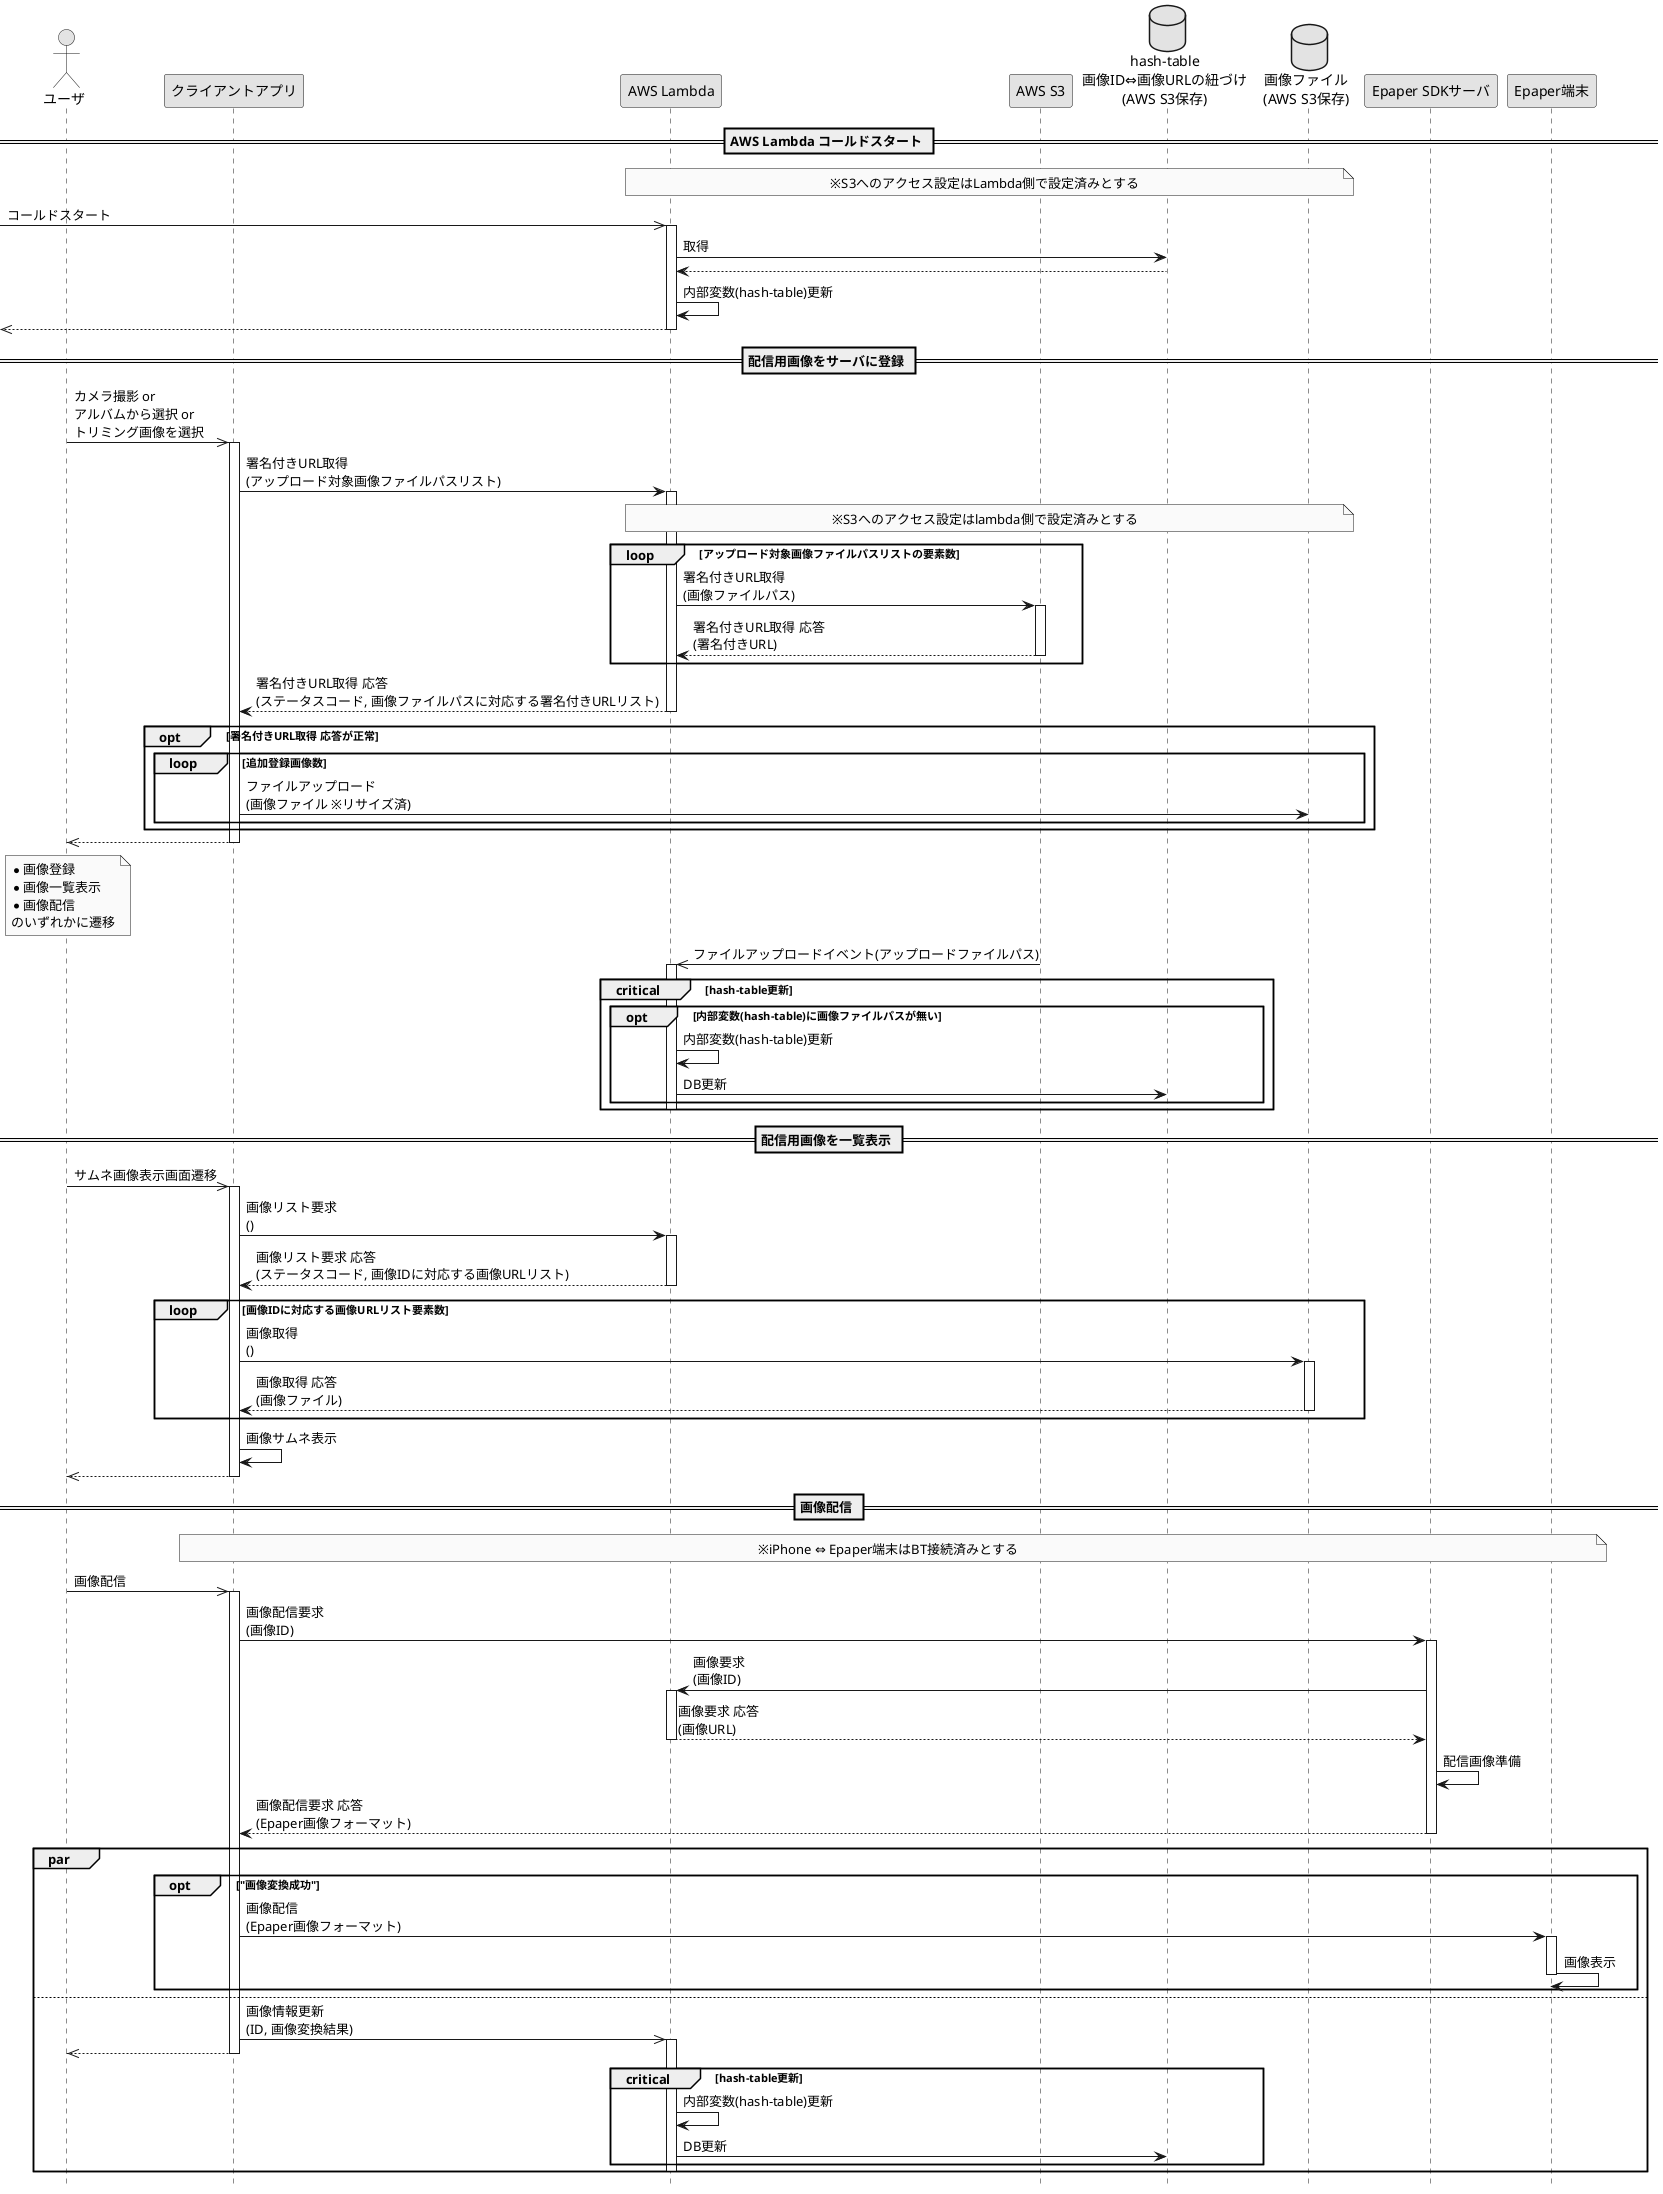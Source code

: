 @startuml ESLアプリサーバシーケンス図
skinparam Monochrome true
hide footbox

actor "ユーザ" as user
participant "クライアントアプリ" as cltapp
participant "AWS Lambda" as aws_lambda
participant "AWS S3" as aws_s3
database "hash-table\n画像ID⇔画像URLの紐づけ\n(AWS S3保存)" as hash_table
database "画像ファイル\n(AWS S3保存)" as imageDatas
participant "Epaper SDKサーバ" as sdksrv
participant "Epaper端末" as epaper

== AWS Lambda コールドスタート ==
note over aws_lambda, imageDatas
    ※S3へのアクセス設定はLambda側で設定済みとする
end note
[->>aws_lambda ++ : コールドスタート
aws_lambda -> hash_table : 取得
aws_lambda <-- hash_table
aws_lambda -> aws_lambda : 内部変数(hash-table)更新
[<<--aws_lambda --

== 配信用画像をサーバに登録 ==
user ->> cltapp ++ : カメラ撮影 or\nアルバムから選択 or\nトリミング画像を選択
cltapp -> aws_lambda ++ : 署名付きURL取得\n(アップロード対象画像ファイルパスリスト)

note over aws_lambda, imageDatas
    ※S3へのアクセス設定はlambda側で設定済みとする
end note
loop アップロード対象画像ファイルパスリストの要素数
    aws_lambda -> aws_s3 ++ : 署名付きURL取得\n(画像ファイルパス)
    aws_lambda <-- aws_s3 -- : 署名付きURL取得 応答\n(署名付きURL)
end
cltapp <-- aws_lambda -- : 署名付きURL取得 応答\n(ステータスコード, 画像ファイルパスに対応する署名付きURLリスト)

opt 署名付きURL取得 応答が正常
    loop 追加登録画像数
        cltapp -> imageDatas : ファイルアップロード\n(画像ファイル ※リサイズ済)
    end
end
user <<-- cltapp --
note over user
    * 画像登録
    * 画像一覧表示
    * 画像配信
    のいずれかに遷移
end note

aws_s3 ->> aws_lambda ++ : ファイルアップロードイベント(アップロードファイルパス)
critical hash-table更新
    opt 内部変数(hash-table)に画像ファイルパスが無い
        aws_lambda -> aws_lambda : 内部変数(hash-table)更新
        aws_lambda -> hash_table : DB更新
    end
deactivate aws_lambda
end


== 配信用画像を一覧表示 ==
user ->> cltapp ++ : サムネ画像表示画面遷移
cltapp -> aws_lambda ++ : 画像リスト要求\n()
cltapp <-- aws_lambda -- : 画像リスト要求 応答\n(ステータスコード, 画像IDに対応する画像URLリスト)
loop 画像IDに対応する画像URLリスト要素数
    cltapp -> imageDatas ++ : 画像取得\n()
    cltapp <-- imageDatas -- : 画像取得 応答\n(画像ファイル)
end
cltapp -> cltapp : 画像サムネ表示
user <<-- cltapp --


== 画像配信 ==
note over cltapp, epaper
    ※iPhone ⇔ Epaper端末はBT接続済みとする
end note
user ->> cltapp ++ : 画像配信
cltapp -> sdksrv ++ : 画像配信要求\n(画像ID)
sdksrv -> aws_lambda ++ : 画像要求\n(画像ID)
sdksrv <-- aws_lambda -- : 画像要求 応答\n(画像URL)
sdksrv -> sdksrv : 配信画像準備
cltapp <-- sdksrv -- : 画像配信要求 応答\n(Epaper画像フォーマット)
par
    opt "画像変換成功"
        cltapp -> epaper ++ : 画像配信\n(Epaper画像フォーマット)
        epaper -> epaper -- : 画像表示
    end
else
    cltapp ->> aws_lambda ++ : 画像情報更新\n(ID, 画像変換結果)
    user <<-- cltapp --
    critical hash-table更新
        aws_lambda -> aws_lambda : 内部変数(hash-table)更新
        aws_lambda -> hash_table : DB更新
    end
    deactivate aws_lambda
end

@enduml
